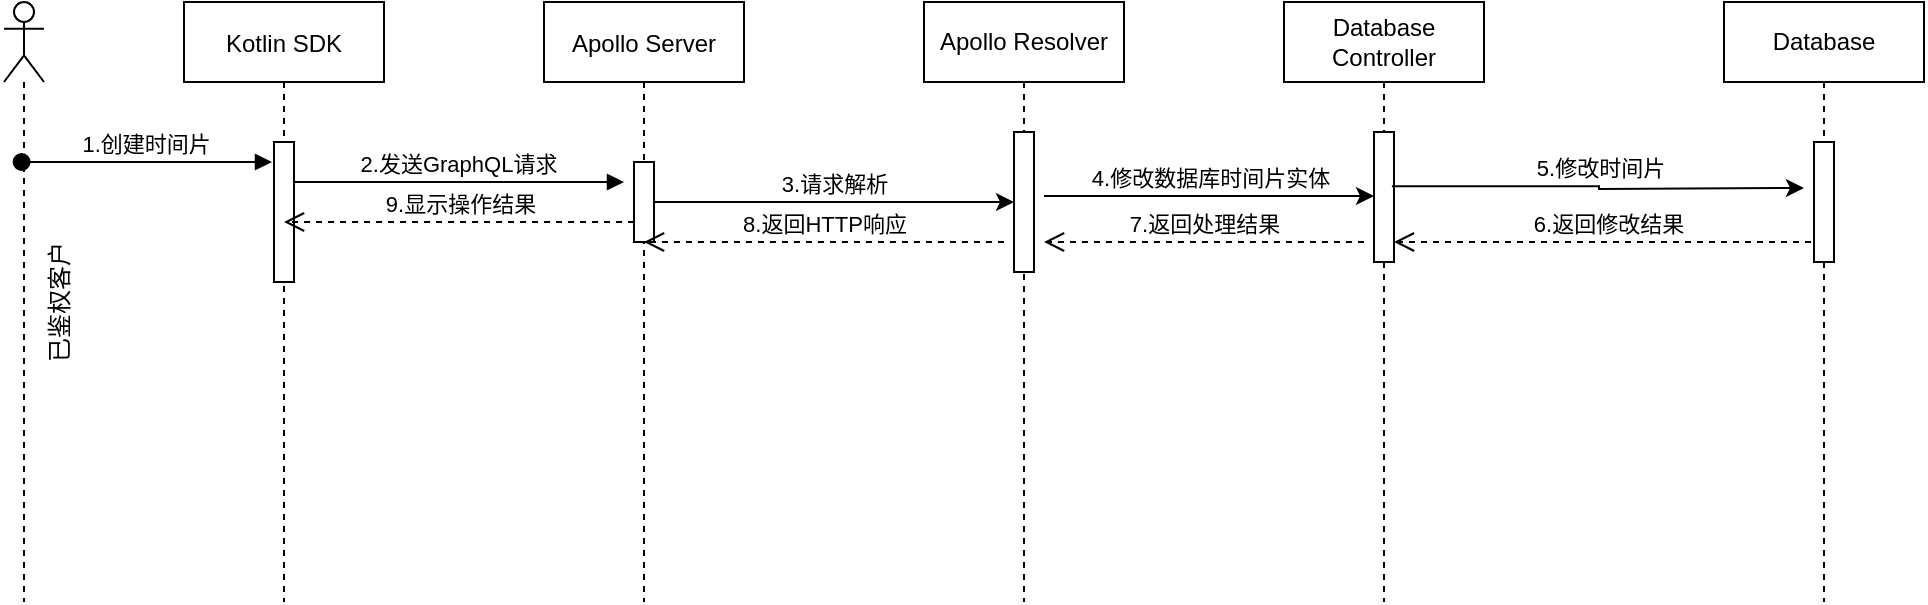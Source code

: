 <mxfile version="18.2.0" type="github">
  <diagram id="kgpKYQtTHZ0yAKxKKP6v" name="Page-1">
    <mxGraphModel dx="580" dy="376" grid="1" gridSize="10" guides="1" tooltips="1" connect="1" arrows="1" fold="1" page="1" pageScale="1" pageWidth="1200" pageHeight="1600" math="0" shadow="0">
      <root>
        <mxCell id="0" />
        <mxCell id="1" parent="0" />
        <mxCell id="3nuBFxr9cyL0pnOWT2aG-1" value="Kotlin SDK" style="shape=umlLifeline;perimeter=lifelinePerimeter;container=1;collapsible=0;recursiveResize=0;rounded=0;shadow=0;strokeWidth=1;" parent="1" vertex="1">
          <mxGeometry x="120" y="80" width="100" height="300" as="geometry" />
        </mxCell>
        <mxCell id="3nuBFxr9cyL0pnOWT2aG-2" value="" style="points=[];perimeter=orthogonalPerimeter;rounded=0;shadow=0;strokeWidth=1;" parent="3nuBFxr9cyL0pnOWT2aG-1" vertex="1">
          <mxGeometry x="45" y="70" width="10" height="70" as="geometry" />
        </mxCell>
        <mxCell id="3nuBFxr9cyL0pnOWT2aG-5" value="Apollo Server" style="shape=umlLifeline;perimeter=lifelinePerimeter;container=1;collapsible=0;recursiveResize=0;rounded=0;shadow=0;strokeWidth=1;" parent="1" vertex="1">
          <mxGeometry x="300" y="80" width="100" height="300" as="geometry" />
        </mxCell>
        <mxCell id="3nuBFxr9cyL0pnOWT2aG-6" value="" style="points=[];perimeter=orthogonalPerimeter;rounded=0;shadow=0;strokeWidth=1;" parent="3nuBFxr9cyL0pnOWT2aG-5" vertex="1">
          <mxGeometry x="45" y="80" width="10" height="40" as="geometry" />
        </mxCell>
        <mxCell id="g_sVcXkw2FIiY0kDSRiK-44" value="9.显示操作结果" style="html=1;verticalAlign=bottom;endArrow=open;dashed=1;endSize=8;rounded=0;" edge="1" parent="3nuBFxr9cyL0pnOWT2aG-5" target="3nuBFxr9cyL0pnOWT2aG-1">
          <mxGeometry relative="1" as="geometry">
            <mxPoint x="45" y="110" as="sourcePoint" />
            <mxPoint x="-35" y="110" as="targetPoint" />
          </mxGeometry>
        </mxCell>
        <mxCell id="3nuBFxr9cyL0pnOWT2aG-8" value="2.发送GraphQL请求" style="verticalAlign=bottom;endArrow=block;shadow=0;strokeWidth=1;" parent="1" source="3nuBFxr9cyL0pnOWT2aG-2" edge="1">
          <mxGeometry relative="1" as="geometry">
            <mxPoint x="275" y="160" as="sourcePoint" />
            <mxPoint x="340" y="170" as="targetPoint" />
            <Array as="points">
              <mxPoint x="260" y="170" />
              <mxPoint x="340" y="170" />
            </Array>
          </mxGeometry>
        </mxCell>
        <mxCell id="g_sVcXkw2FIiY0kDSRiK-23" value="Apollo Resolver" style="shape=umlLifeline;perimeter=lifelinePerimeter;whiteSpace=wrap;html=1;container=1;collapsible=0;recursiveResize=0;outlineConnect=0;" vertex="1" parent="1">
          <mxGeometry x="490" y="80" width="100" height="300" as="geometry" />
        </mxCell>
        <mxCell id="g_sVcXkw2FIiY0kDSRiK-28" value="" style="html=1;points=[];perimeter=orthogonalPerimeter;" vertex="1" parent="g_sVcXkw2FIiY0kDSRiK-23">
          <mxGeometry x="45" y="65" width="10" height="70" as="geometry" />
        </mxCell>
        <mxCell id="g_sVcXkw2FIiY0kDSRiK-25" value="已鉴权客户" style="shape=umlLifeline;participant=umlActor;perimeter=lifelinePerimeter;whiteSpace=wrap;html=1;container=1;collapsible=0;recursiveResize=0;verticalAlign=middle;spacingTop=36;outlineConnect=0;horizontal=0;labelPosition=center;verticalLabelPosition=middle;align=center;" vertex="1" parent="1">
          <mxGeometry x="30" y="80" width="20" height="300" as="geometry" />
        </mxCell>
        <mxCell id="g_sVcXkw2FIiY0kDSRiK-26" value="Database&lt;br&gt;Controller" style="shape=umlLifeline;perimeter=lifelinePerimeter;whiteSpace=wrap;html=1;container=1;collapsible=0;recursiveResize=0;outlineConnect=0;" vertex="1" parent="1">
          <mxGeometry x="670" y="80" width="100" height="300" as="geometry" />
        </mxCell>
        <mxCell id="g_sVcXkw2FIiY0kDSRiK-30" value="" style="html=1;points=[];perimeter=orthogonalPerimeter;" vertex="1" parent="g_sVcXkw2FIiY0kDSRiK-26">
          <mxGeometry x="45" y="65" width="10" height="65" as="geometry" />
        </mxCell>
        <mxCell id="g_sVcXkw2FIiY0kDSRiK-41" value="6.返回修改结果" style="html=1;verticalAlign=bottom;endArrow=open;dashed=1;endSize=8;rounded=0;" edge="1" parent="g_sVcXkw2FIiY0kDSRiK-26" source="g_sVcXkw2FIiY0kDSRiK-32">
          <mxGeometry relative="1" as="geometry">
            <mxPoint x="135" y="120" as="sourcePoint" />
            <mxPoint x="55" y="120" as="targetPoint" />
          </mxGeometry>
        </mxCell>
        <mxCell id="3nuBFxr9cyL0pnOWT2aG-3" value="1.创建时间片" style="verticalAlign=bottom;startArrow=oval;endArrow=block;startSize=8;shadow=0;strokeWidth=1;" parent="1" edge="1">
          <mxGeometry relative="1" as="geometry">
            <mxPoint x="38.81" y="160" as="sourcePoint" />
            <mxPoint x="164" y="160" as="targetPoint" />
            <Array as="points">
              <mxPoint x="79" y="160" />
            </Array>
          </mxGeometry>
        </mxCell>
        <mxCell id="g_sVcXkw2FIiY0kDSRiK-29" value="3.请求解析" style="edgeStyle=orthogonalEdgeStyle;rounded=0;orthogonalLoop=1;jettySize=auto;html=1;verticalAlign=bottom;" edge="1" parent="1" source="3nuBFxr9cyL0pnOWT2aG-6" target="g_sVcXkw2FIiY0kDSRiK-28">
          <mxGeometry relative="1" as="geometry" />
        </mxCell>
        <mxCell id="g_sVcXkw2FIiY0kDSRiK-31" value="4.修改数据库时间片实体" style="edgeStyle=orthogonalEdgeStyle;rounded=0;orthogonalLoop=1;jettySize=auto;html=1;verticalAlign=bottom;" edge="1" parent="1" target="g_sVcXkw2FIiY0kDSRiK-30">
          <mxGeometry relative="1" as="geometry">
            <mxPoint x="550" y="177" as="sourcePoint" />
          </mxGeometry>
        </mxCell>
        <mxCell id="g_sVcXkw2FIiY0kDSRiK-32" value="Database" style="shape=umlLifeline;perimeter=lifelinePerimeter;whiteSpace=wrap;html=1;container=1;collapsible=0;recursiveResize=0;outlineConnect=0;" vertex="1" parent="1">
          <mxGeometry x="890" y="80" width="100" height="300" as="geometry" />
        </mxCell>
        <mxCell id="g_sVcXkw2FIiY0kDSRiK-33" value="" style="html=1;points=[];perimeter=orthogonalPerimeter;" vertex="1" parent="g_sVcXkw2FIiY0kDSRiK-32">
          <mxGeometry x="45" y="70" width="10" height="60" as="geometry" />
        </mxCell>
        <object label="5.修改时间片" id="g_sVcXkw2FIiY0kDSRiK-34">
          <mxCell style="edgeStyle=orthogonalEdgeStyle;rounded=0;orthogonalLoop=1;jettySize=auto;verticalAlign=bottom;exitX=0.896;exitY=0.417;exitDx=0;exitDy=0;exitPerimeter=0;html=1;" edge="1" parent="1" source="g_sVcXkw2FIiY0kDSRiK-30">
            <mxGeometry relative="1" as="geometry">
              <mxPoint x="930" y="173" as="targetPoint" />
            </mxGeometry>
          </mxCell>
        </object>
        <mxCell id="g_sVcXkw2FIiY0kDSRiK-42" value="7.返回处理结果" style="html=1;verticalAlign=bottom;endArrow=open;dashed=1;endSize=8;rounded=0;" edge="1" parent="1">
          <mxGeometry relative="1" as="geometry">
            <mxPoint x="710" y="200" as="sourcePoint" />
            <mxPoint x="550" y="200" as="targetPoint" />
          </mxGeometry>
        </mxCell>
        <mxCell id="g_sVcXkw2FIiY0kDSRiK-43" value="8.返回HTTP响应" style="html=1;verticalAlign=bottom;endArrow=open;dashed=1;endSize=8;rounded=0;" edge="1" parent="1" target="3nuBFxr9cyL0pnOWT2aG-5">
          <mxGeometry relative="1" as="geometry">
            <mxPoint x="530" y="200" as="sourcePoint" />
            <mxPoint x="450" y="200" as="targetPoint" />
          </mxGeometry>
        </mxCell>
      </root>
    </mxGraphModel>
  </diagram>
</mxfile>
